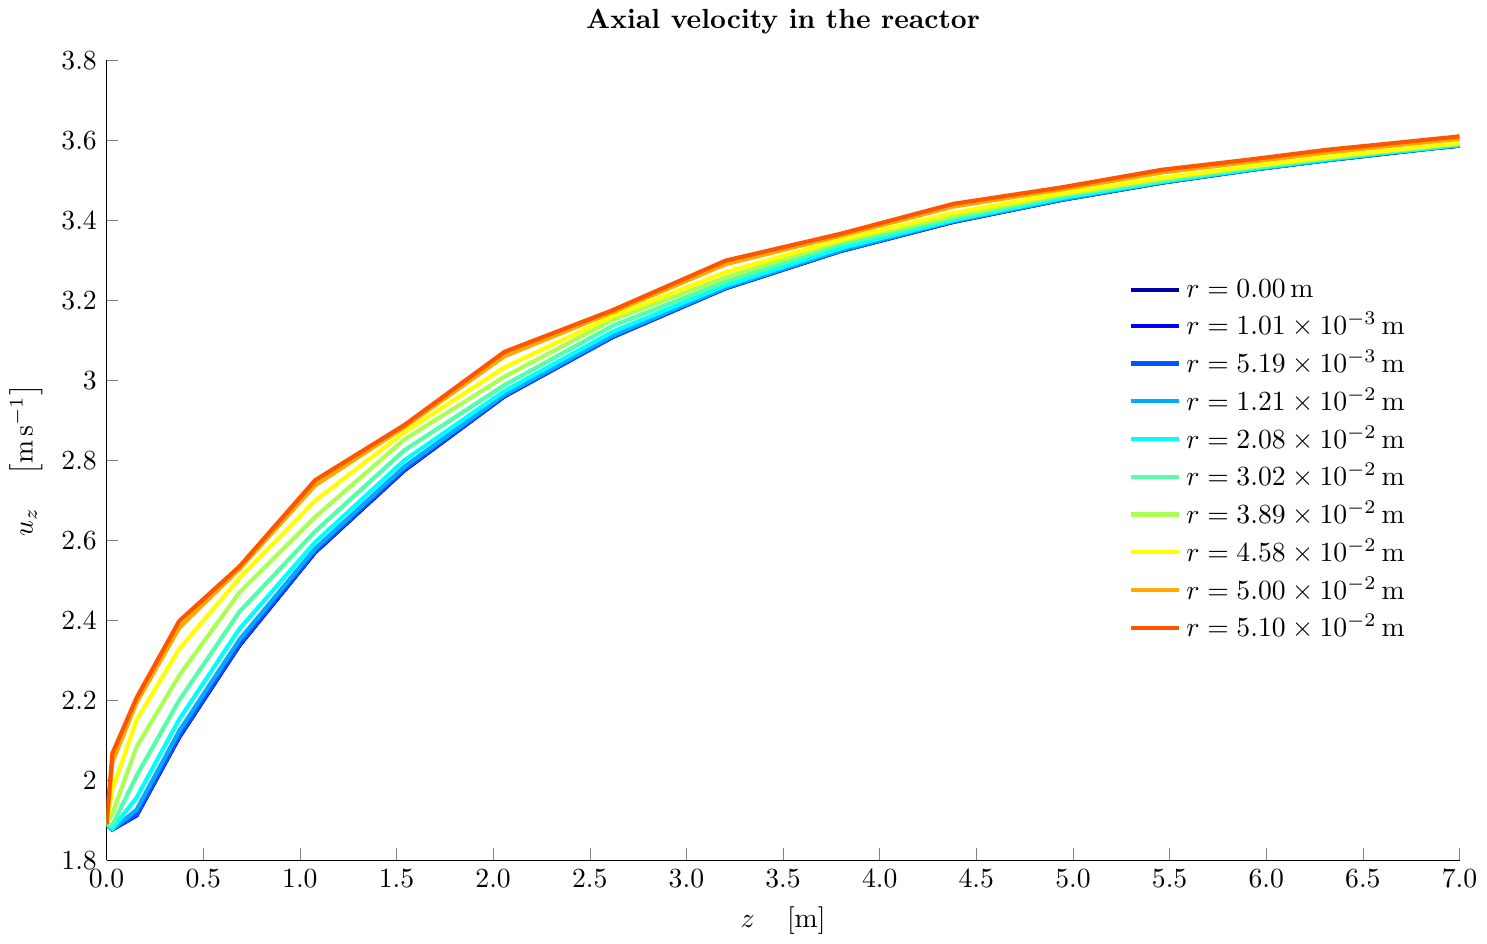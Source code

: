 % This file was created by matlab2tikz v0.5.0 (commit 800cce279cab22a09aed1380864216c9dedfbf54) running on MATLAB 8.4.
%Copyright (c) 2008--2014, Nico Schlömer <nico.schloemer@gmail.com>
%All rights reserved.
%Minimal pgfplots version: 1.3
%
%The latest updates can be retrieved from
%  http://www.mathworks.com/matlabcentral/fileexchange/22022-matlab2tikz
%where you can also make suggestions and rate matlab2tikz.
%
\documentclass[tikz]{standalone}
\usepackage{pgfplots}
\usepackage{grffile}
\pgfplotsset{compat=newest}
\usetikzlibrary{plotmarks}
\usepackage{amsmath}

\usepackage{siunitx}
\begin{document}
%
% defining custom colors
\definecolor{mycolor1}{rgb}{0.0,0.0,0.667}%
\definecolor{mycolor2}{rgb}{0.0,0.333,1.0}%
\definecolor{mycolor3}{rgb}{0.0,0.667,1.0}%
\definecolor{mycolor4}{rgb}{0.0,1.0,1.0}%
\definecolor{mycolor5}{rgb}{0.333,1.0,0.667}%
\definecolor{mycolor6}{rgb}{0.667,1.0,0.333}%
\definecolor{mycolor7}{rgb}{1.0,1.0,0.0}%
\definecolor{mycolor8}{rgb}{1.0,0.667,0.0}%
%
\begin{tikzpicture}

\begin{axis}[%
width=6.765in,
height=4in,
at={(0in,0in)},
scale only axis,
every outer x axis line/.append style={black},
every x tick label/.append style={font=\color{black}},
xmin=0,
xmax=7,
xlabel={$z\quad\left[\SI{}{\meter}\right]$},
every outer y axis line/.append style={black},
every y tick label/.append style={font=\color{black}},
ymin=1.8,
ymax=3.8,
ylabel={$u_z\quad\left[\SI{}{\meter\per\second}\right]$},
title style={font=\bfseries},
title={Axial velocity in the reactor},
axis x line*=bottom,
axis y line*=left,
legend style={at={(0.97,0.5)},anchor=east,draw=black,legend cell align=left},
scaled x ticks = false,
x tick label style={/pgf/number format/fixed,/pgf/number format/precision=1,/pgf/number format/zerofill=true},
legend style={draw=white}
]
\addplot [color=mycolor1,solid,line width=1.5pt]
  table[row sep=crcr]{%
0	1.89\\
0.03	1.877\\
0.155	1.912\\
0.376	2.108\\
0.687	2.337\\
1.079	2.57\\
1.541	2.775\\
2.059	2.96\\
2.618	3.108\\
3.203	3.23\\
3.797	3.323\\
4.382	3.396\\
4.941	3.451\\
5.459	3.494\\
5.921	3.526\\
6.313	3.55\\
6.624	3.567\\
6.845	3.579\\
6.97	3.585\\
7	3.587\\
};
\addlegendentry{$r = \SI{0.00e+00}{\meter}$};

\addplot [color=blue,solid,line width=1.5pt]
  table[row sep=crcr]{%
0	1.89\\
0.03	1.877\\
0.155	1.912\\
0.376	2.108\\
0.687	2.337\\
1.079	2.57\\
1.541	2.775\\
2.059	2.96\\
2.618	3.108\\
3.203	3.23\\
3.797	3.323\\
4.382	3.396\\
4.941	3.451\\
5.459	3.494\\
5.921	3.526\\
6.313	3.55\\
6.624	3.567\\
6.845	3.579\\
6.97	3.585\\
7	3.587\\
};
\addlegendentry{$r = \SI{1.01e-03}{\meter}$};

\addplot [color=mycolor2,solid,line width=1.5pt]
  table[row sep=crcr]{%
0	1.89\\
0.03	1.877\\
0.155	1.914\\
0.376	2.11\\
0.687	2.339\\
1.079	2.572\\
1.541	2.777\\
2.059	2.961\\
2.618	3.108\\
3.203	3.231\\
3.797	3.323\\
4.382	3.397\\
4.941	3.451\\
5.459	3.494\\
5.921	3.526\\
6.313	3.55\\
6.624	3.567\\
6.845	3.579\\
6.97	3.585\\
7	3.587\\
};
\addlegendentry{$r = \SI{5.19e-03}{\meter}$};

\addplot [color=mycolor3,solid,line width=1.5pt]
  table[row sep=crcr]{%
0	1.89\\
0.03	1.877\\
0.155	1.926\\
0.376	2.123\\
0.687	2.351\\
1.079	2.579\\
1.541	2.784\\
2.059	2.964\\
2.618	3.112\\
3.203	3.232\\
3.797	3.325\\
4.382	3.398\\
4.941	3.452\\
5.459	3.495\\
5.921	3.526\\
6.313	3.55\\
6.624	3.568\\
6.845	3.579\\
6.97	3.586\\
7	3.587\\
};
\addlegendentry{$r = \SI{1.21e-02}{\meter}$};

\addplot [color=mycolor4,solid,line width=1.5pt]
  table[row sep=crcr]{%
0	1.89\\
0.03	1.879\\
0.155	1.956\\
0.376	2.152\\
0.687	2.378\\
1.079	2.595\\
1.541	2.8\\
2.059	2.973\\
2.618	3.121\\
3.203	3.237\\
3.797	3.33\\
4.382	3.4\\
4.941	3.455\\
5.459	3.496\\
5.921	3.528\\
6.313	3.552\\
6.624	3.569\\
6.845	3.58\\
6.97	3.587\\
7	3.588\\
};
\addlegendentry{$r = \SI{2.08e-02}{\meter}$};

\addplot [color=mycolor5,solid,line width=1.5pt]
  table[row sep=crcr]{%
0	1.89\\
0.03	1.887\\
0.155	2.011\\
0.376	2.2\\
0.687	2.421\\
1.079	2.622\\
1.541	2.825\\
2.059	2.988\\
2.618	3.136\\
3.203	3.246\\
3.797	3.339\\
4.382	3.405\\
4.941	3.46\\
5.459	3.499\\
5.921	3.531\\
6.313	3.554\\
6.624	3.571\\
6.845	3.583\\
6.97	3.589\\
7	3.59\\
};
\addlegendentry{$r = \SI{3.02e-02}{\meter}$};

\addplot [color=mycolor6,solid,line width=1.5pt]
  table[row sep=crcr]{%
0	1.89\\
0.03	1.916\\
0.155	2.083\\
0.376	2.262\\
0.687	2.469\\
1.079	2.658\\
1.541	2.852\\
2.059	3.009\\
2.618	3.151\\
3.203	3.257\\
3.797	3.347\\
4.382	3.411\\
4.941	3.464\\
5.459	3.503\\
5.921	3.534\\
6.313	3.556\\
6.624	3.573\\
6.845	3.584\\
6.97	3.59\\
7	3.592\\
};
\addlegendentry{$r = \SI{3.89e-02}{\meter}$};

\addplot [color=mycolor7,solid,line width=1.5pt]
  table[row sep=crcr]{%
0	1.89\\
0.03	1.977\\
0.155	2.15\\
0.376	2.328\\
0.687	2.505\\
1.079	2.699\\
1.541	2.87\\
2.059	3.032\\
2.618	3.16\\
3.203	3.27\\
3.797	3.351\\
4.382	3.418\\
4.941	3.467\\
5.459	3.506\\
5.921	3.535\\
6.313	3.558\\
6.624	3.574\\
6.845	3.585\\
6.97	3.591\\
7	3.593\\
};
\addlegendentry{$r = \SI{4.58e-02}{\meter}$};

\addplot [color=mycolor8,solid,line width=1.5pt]
  table[row sep=crcr]{%
0	1.89\\
0.03	2.045\\
0.155	2.194\\
0.376	2.381\\
0.687	2.528\\
1.079	2.737\\
1.541	2.883\\
2.059	3.06\\
2.618	3.17\\
3.203	3.29\\
3.797	3.361\\
4.382	3.434\\
4.941	3.477\\
5.459	3.519\\
5.921	3.546\\
6.313	3.569\\
6.624	3.585\\
6.845	3.596\\
6.97	3.602\\
7	3.603\\
};
\addlegendentry{$r = \SI{5.00e-02}{\meter}$};

\addplot [color=red!50!mycolor8,solid,line width=1.5pt]
  table[row sep=crcr]{%
0	1.89\\
0.03	2.067\\
0.155	2.206\\
0.376	2.398\\
0.687	2.534\\
1.079	2.75\\
1.541	2.888\\
2.059	3.071\\
2.618	3.175\\
3.203	3.299\\
3.797	3.366\\
4.382	3.441\\
4.941	3.482\\
5.459	3.526\\
5.921	3.552\\
6.313	3.576\\
6.624	3.591\\
6.845	3.602\\
6.97	3.608\\
7	3.61\\
};
\addlegendentry{$r = \SI{5.10e-02}{\meter}$};

\end{axis}
\end{tikzpicture}%
\end{document}